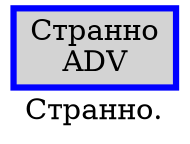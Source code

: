 digraph SENTENCE_2073 {
	graph [label="Странно."]
	node [style=filled]
		0 [label="Странно
ADV" color=blue fillcolor=lightgray penwidth=3 shape=box]
}
